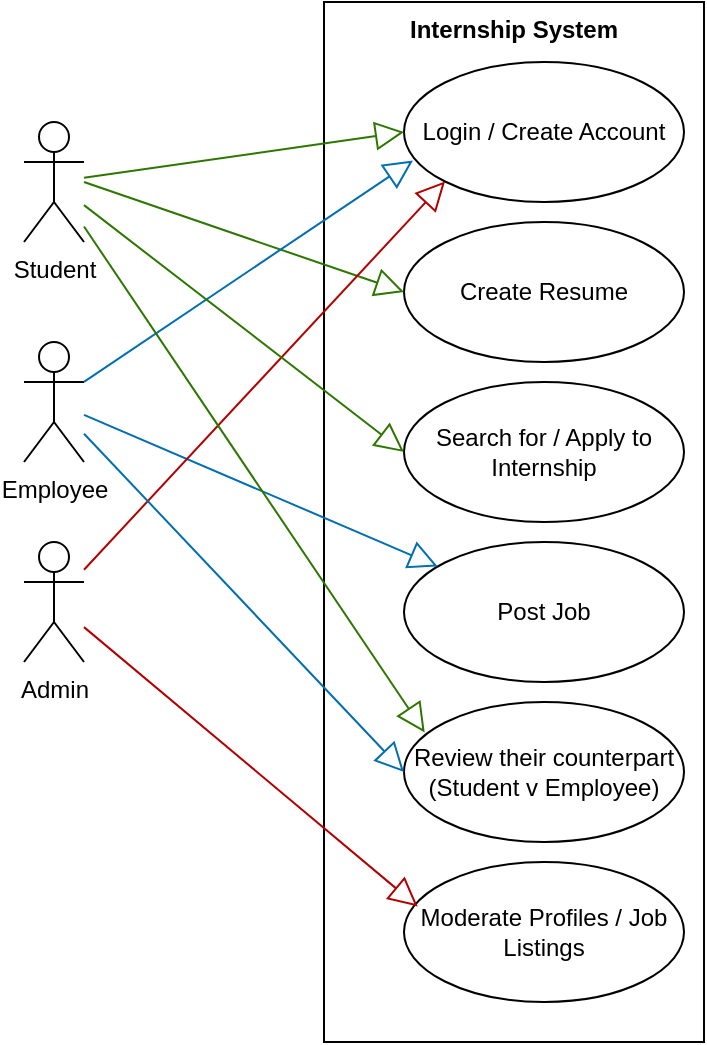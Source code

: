 <mxfile>
    <diagram id="ccyTlksYyNqte_UPtHXF" name="Page-1">
        <mxGraphModel dx="362" dy="646" grid="1" gridSize="10" guides="1" tooltips="1" connect="1" arrows="1" fold="1" page="1" pageScale="1" pageWidth="850" pageHeight="1100" math="0" shadow="0">
            <root>
                <mxCell id="0"/>
                <mxCell id="1" parent="0"/>
                <mxCell id="2" value="Internship System" style="shape=rect;html=1;verticalAlign=top;fontStyle=1;whiteSpace=wrap;align=center;" vertex="1" parent="1">
                    <mxGeometry x="170" y="50" width="190" height="520" as="geometry"/>
                </mxCell>
                <mxCell id="3" value="Student" style="shape=umlActor;html=1;verticalLabelPosition=bottom;verticalAlign=top;align=center;" vertex="1" parent="1">
                    <mxGeometry x="20" y="110" width="30" height="60" as="geometry"/>
                </mxCell>
                <mxCell id="4" value="Employee" style="shape=umlActor;html=1;verticalLabelPosition=bottom;verticalAlign=top;align=center;" vertex="1" parent="1">
                    <mxGeometry x="20" y="220" width="30" height="60" as="geometry"/>
                </mxCell>
                <mxCell id="5" value="Admin" style="shape=umlActor;html=1;verticalLabelPosition=bottom;verticalAlign=top;align=center;" vertex="1" parent="1">
                    <mxGeometry x="20" y="320" width="30" height="60" as="geometry"/>
                </mxCell>
                <mxCell id="6" value="Login / Create Account" style="ellipse;whiteSpace=wrap;html=1;" vertex="1" parent="1">
                    <mxGeometry x="210" y="80" width="140" height="70" as="geometry"/>
                </mxCell>
                <mxCell id="7" value="Create Resume" style="ellipse;whiteSpace=wrap;html=1;" vertex="1" parent="1">
                    <mxGeometry x="210" y="160" width="140" height="70" as="geometry"/>
                </mxCell>
                <mxCell id="8" value="Post Job" style="ellipse;whiteSpace=wrap;html=1;" vertex="1" parent="1">
                    <mxGeometry x="210" y="320" width="140" height="70" as="geometry"/>
                </mxCell>
                <mxCell id="10" value="" style="edgeStyle=none;html=1;endArrow=block;endFill=0;endSize=12;verticalAlign=bottom;entryX=0;entryY=0.5;entryDx=0;entryDy=0;fillColor=#60a917;strokeColor=#2D7600;" edge="1" parent="1" source="3" target="6">
                    <mxGeometry width="160" relative="1" as="geometry">
                        <mxPoint x="50" y="140" as="sourcePoint"/>
                        <mxPoint x="100" y="140" as="targetPoint"/>
                    </mxGeometry>
                </mxCell>
                <mxCell id="11" value="" style="edgeStyle=none;html=1;endArrow=block;endFill=0;endSize=12;verticalAlign=bottom;fillColor=#60a917;strokeColor=#2D7600;entryX=0;entryY=0.5;entryDx=0;entryDy=0;" edge="1" parent="1" target="7">
                    <mxGeometry width="160" relative="1" as="geometry">
                        <mxPoint x="50" y="140" as="sourcePoint"/>
                        <mxPoint x="217" y="200" as="targetPoint"/>
                    </mxGeometry>
                </mxCell>
                <mxCell id="12" value="" style="edgeStyle=none;html=1;endArrow=block;endFill=0;endSize=12;verticalAlign=bottom;entryX=0.032;entryY=0.704;entryDx=0;entryDy=0;fillColor=#1ba1e2;strokeColor=#006EAF;entryPerimeter=0;" edge="1" parent="1" source="4" target="6">
                    <mxGeometry width="160" relative="1" as="geometry">
                        <mxPoint x="50" y="250" as="sourcePoint"/>
                        <mxPoint x="210" y="250" as="targetPoint"/>
                    </mxGeometry>
                </mxCell>
                <mxCell id="13" value="" style="edgeStyle=none;html=1;endArrow=block;endFill=0;endSize=12;verticalAlign=bottom;fillColor=#1ba1e2;strokeColor=#006EAF;" edge="1" parent="1" source="4" target="8">
                    <mxGeometry width="160" relative="1" as="geometry">
                        <mxPoint x="50" y="250" as="sourcePoint"/>
                        <mxPoint x="210" y="250" as="targetPoint"/>
                    </mxGeometry>
                </mxCell>
                <mxCell id="15" value="" style="edgeStyle=none;html=1;endArrow=block;endFill=0;endSize=12;verticalAlign=bottom;fillColor=#e51400;strokeColor=#B20000;entryX=0;entryY=1;entryDx=0;entryDy=0;" edge="1" parent="1" source="5" target="6">
                    <mxGeometry width="160" relative="1" as="geometry">
                        <mxPoint x="50" y="350" as="sourcePoint"/>
                        <mxPoint x="220" y="130" as="targetPoint"/>
                    </mxGeometry>
                </mxCell>
                <mxCell id="16" value="Search for / Apply to Internship" style="ellipse;whiteSpace=wrap;html=1;" vertex="1" parent="1">
                    <mxGeometry x="210" y="240" width="140" height="70" as="geometry"/>
                </mxCell>
                <mxCell id="17" value="" style="edgeStyle=none;html=1;endArrow=block;endFill=0;endSize=12;verticalAlign=bottom;fillColor=#60a917;strokeColor=#2D7600;entryX=0;entryY=0.5;entryDx=0;entryDy=0;" edge="1" parent="1" source="3" target="16">
                    <mxGeometry width="160" relative="1" as="geometry">
                        <mxPoint x="50" y="140" as="sourcePoint"/>
                        <mxPoint x="150" y="250" as="targetPoint"/>
                    </mxGeometry>
                </mxCell>
                <mxCell id="19" value="Moderate Profiles / Job Listings" style="ellipse;whiteSpace=wrap;html=1;" vertex="1" parent="1">
                    <mxGeometry x="210" y="480" width="140" height="70" as="geometry"/>
                </mxCell>
                <mxCell id="20" value="" style="edgeStyle=none;html=1;endArrow=block;endFill=0;endSize=12;verticalAlign=bottom;entryX=0.049;entryY=0.318;entryDx=0;entryDy=0;entryPerimeter=0;fillColor=#e51400;strokeColor=#B20000;" edge="1" parent="1" source="5" target="19">
                    <mxGeometry width="160" relative="1" as="geometry">
                        <mxPoint x="60" y="410" as="sourcePoint"/>
                        <mxPoint x="220" y="410" as="targetPoint"/>
                    </mxGeometry>
                </mxCell>
                <mxCell id="21" value="&lt;font style=&quot;font-size: 12px&quot;&gt;Review their counterpart (Student v Employee)&lt;/font&gt;" style="ellipse;whiteSpace=wrap;html=1;" vertex="1" parent="1">
                    <mxGeometry x="210" y="400" width="140" height="70" as="geometry"/>
                </mxCell>
                <mxCell id="22" value="" style="edgeStyle=none;html=1;endArrow=block;endFill=0;endSize=12;verticalAlign=bottom;entryX=0;entryY=0.5;entryDx=0;entryDy=0;fillColor=#1ba1e2;strokeColor=#006EAF;" edge="1" parent="1" source="4" target="21">
                    <mxGeometry width="160" relative="1" as="geometry">
                        <mxPoint x="50" y="250" as="sourcePoint"/>
                        <mxPoint x="210" y="250" as="targetPoint"/>
                    </mxGeometry>
                </mxCell>
                <mxCell id="23" value="" style="edgeStyle=none;html=1;endArrow=block;endFill=0;endSize=12;verticalAlign=bottom;entryX=0.074;entryY=0.217;entryDx=0;entryDy=0;entryPerimeter=0;fillColor=#60a917;strokeColor=#2D7600;" edge="1" parent="1" source="3" target="21">
                    <mxGeometry width="160" relative="1" as="geometry">
                        <mxPoint x="50" y="140" as="sourcePoint"/>
                        <mxPoint x="210" y="140" as="targetPoint"/>
                    </mxGeometry>
                </mxCell>
            </root>
        </mxGraphModel>
    </diagram>
</mxfile>